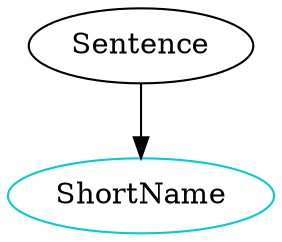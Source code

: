 digraph shortname {

    Sentence -> ShortName;
    
    /* definitions for each type component */
	ShortName 	    [shape=oval, color=cyan3, label="ShortName"];
}

/* dot -Tpng sample.dot -o sample.png */
